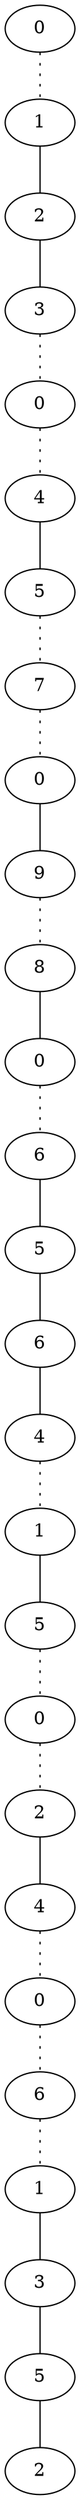 graph {
a0[label=0];
a1[label=1];
a2[label=2];
a3[label=3];
a4[label=0];
a5[label=4];
a6[label=5];
a7[label=7];
a8[label=0];
a9[label=9];
a10[label=8];
a11[label=0];
a12[label=6];
a13[label=5];
a14[label=6];
a15[label=4];
a16[label=1];
a17[label=5];
a18[label=0];
a19[label=2];
a20[label=4];
a21[label=0];
a22[label=6];
a23[label=1];
a24[label=3];
a25[label=5];
a26[label=2];
a0 -- a1 [style=dotted];
a1 -- a2;
a2 -- a3;
a3 -- a4 [style=dotted];
a4 -- a5 [style=dotted];
a5 -- a6;
a6 -- a7 [style=dotted];
a7 -- a8 [style=dotted];
a8 -- a9;
a9 -- a10 [style=dotted];
a10 -- a11;
a11 -- a12 [style=dotted];
a12 -- a13;
a13 -- a14;
a14 -- a15;
a15 -- a16 [style=dotted];
a16 -- a17;
a17 -- a18 [style=dotted];
a18 -- a19 [style=dotted];
a19 -- a20;
a20 -- a21 [style=dotted];
a21 -- a22 [style=dotted];
a22 -- a23 [style=dotted];
a23 -- a24;
a24 -- a25;
a25 -- a26;
}
